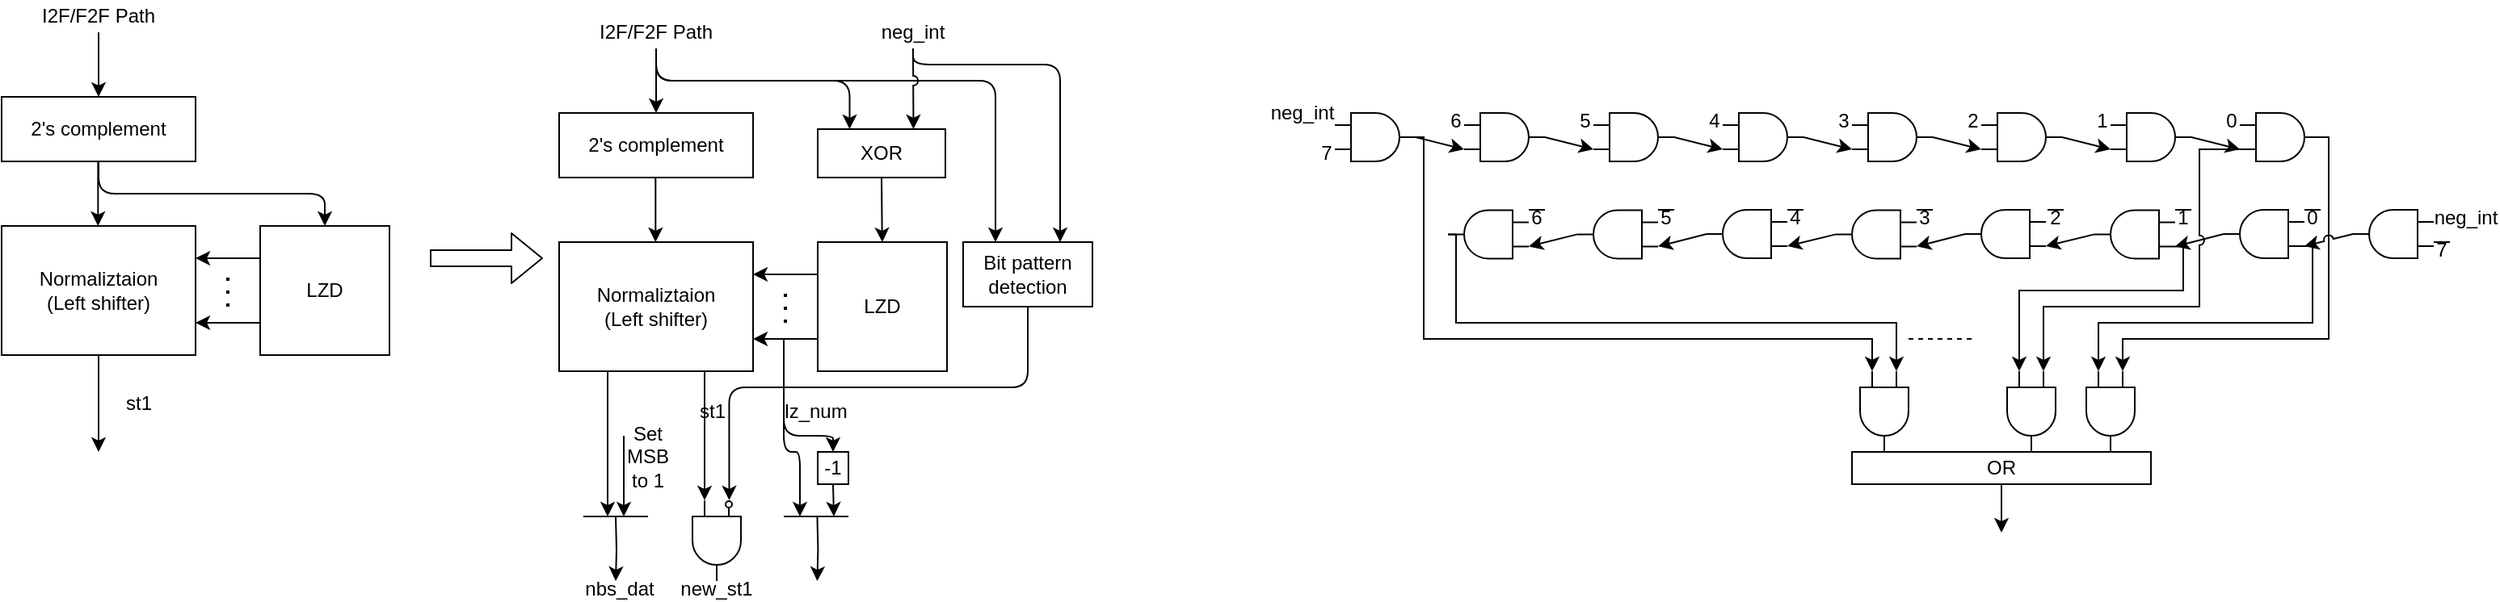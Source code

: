 <mxfile version="13.9.9" type="device"><diagram id="W9K3-x5D-nuAXvY7YuG-" name="第1頁"><mxGraphModel dx="1229" dy="994" grid="1" gridSize="10" guides="1" tooltips="1" connect="1" arrows="1" fold="1" page="1" pageScale="1" pageWidth="827" pageHeight="1169" background="#ffffff" math="0" shadow="0"><root><mxCell id="0"/><mxCell id="1" parent="0"/><mxCell id="EAJ5f5zKlabmhRz3J7jj-1" value="2's complement" style="rounded=0;whiteSpace=wrap;html=1;" parent="1" vertex="1"><mxGeometry x="76" y="100" width="120" height="40" as="geometry"/></mxCell><mxCell id="EAJ5f5zKlabmhRz3J7jj-2" value="Normaliztaion&lt;br&gt;(Left shifter)" style="rounded=0;whiteSpace=wrap;html=1;" parent="1" vertex="1"><mxGeometry x="76" y="180" width="120" height="80" as="geometry"/></mxCell><mxCell id="EAJ5f5zKlabmhRz3J7jj-3" value="" style="endArrow=classic;html=1;entryX=0.5;entryY=0;entryDx=0;entryDy=0;exitX=0.5;exitY=1;exitDx=0;exitDy=0;" parent="1" edge="1"><mxGeometry width="50" height="50" relative="1" as="geometry"><mxPoint x="135.66" y="140" as="sourcePoint"/><mxPoint x="135.66" y="180" as="targetPoint"/></mxGeometry></mxCell><mxCell id="EAJ5f5zKlabmhRz3J7jj-4" value="LZD" style="rounded=0;whiteSpace=wrap;html=1;" parent="1" vertex="1"><mxGeometry x="236" y="180" width="80" height="80" as="geometry"/></mxCell><mxCell id="EAJ5f5zKlabmhRz3J7jj-5" value="" style="edgeStyle=elbowEdgeStyle;elbow=vertical;endArrow=classic;html=1;entryX=0.5;entryY=0;entryDx=0;entryDy=0;exitX=0.5;exitY=1;exitDx=0;exitDy=0;jumpStyle=arc;rounded=1;" parent="1" source="EAJ5f5zKlabmhRz3J7jj-1" target="EAJ5f5zKlabmhRz3J7jj-4" edge="1"><mxGeometry width="50" height="50" relative="1" as="geometry"><mxPoint x="156" y="400" as="sourcePoint"/><mxPoint x="206" y="350" as="targetPoint"/></mxGeometry></mxCell><mxCell id="EAJ5f5zKlabmhRz3J7jj-6" value="" style="endArrow=classic;html=1;entryX=1;entryY=0.25;entryDx=0;entryDy=0;exitX=0;exitY=0.25;exitDx=0;exitDy=0;" parent="1" source="EAJ5f5zKlabmhRz3J7jj-4" target="EAJ5f5zKlabmhRz3J7jj-2" edge="1"><mxGeometry width="50" height="50" relative="1" as="geometry"><mxPoint x="156" y="400" as="sourcePoint"/><mxPoint x="206" y="350" as="targetPoint"/></mxGeometry></mxCell><mxCell id="EAJ5f5zKlabmhRz3J7jj-7" value="" style="endArrow=classic;html=1;entryX=1;entryY=0.75;entryDx=0;entryDy=0;exitX=0;exitY=0.75;exitDx=0;exitDy=0;" parent="1" source="EAJ5f5zKlabmhRz3J7jj-4" target="EAJ5f5zKlabmhRz3J7jj-2" edge="1"><mxGeometry width="50" height="50" relative="1" as="geometry"><mxPoint x="156" y="400" as="sourcePoint"/><mxPoint x="206" y="350" as="targetPoint"/></mxGeometry></mxCell><mxCell id="EAJ5f5zKlabmhRz3J7jj-8" value="" style="endArrow=none;dashed=1;html=1;dashPattern=1 3;strokeWidth=2;" parent="1" edge="1"><mxGeometry width="50" height="50" relative="1" as="geometry"><mxPoint x="216" y="230" as="sourcePoint"/><mxPoint x="216" y="210" as="targetPoint"/></mxGeometry></mxCell><mxCell id="EAJ5f5zKlabmhRz3J7jj-10" value="" style="edgeStyle=elbowEdgeStyle;elbow=vertical;endArrow=classic;html=1;exitX=0.5;exitY=1;exitDx=0;exitDy=0;jumpStyle=arc;rounded=1;" parent="1" source="EAJ5f5zKlabmhRz3J7jj-2" edge="1"><mxGeometry width="50" height="50" relative="1" as="geometry"><mxPoint x="16" y="270.0" as="sourcePoint"/><mxPoint x="136" y="320" as="targetPoint"/><Array as="points"><mxPoint x="136" y="310"/><mxPoint x="226" y="270"/></Array></mxGeometry></mxCell><mxCell id="EAJ5f5zKlabmhRz3J7jj-13" value="st1" style="text;html=1;strokeColor=none;fillColor=none;align=center;verticalAlign=middle;whiteSpace=wrap;rounded=0;" parent="1" vertex="1"><mxGeometry x="141" y="280" width="40" height="20" as="geometry"/></mxCell><mxCell id="EAJ5f5zKlabmhRz3J7jj-15" value="I2F/F2F Path" style="text;html=1;strokeColor=none;fillColor=none;align=center;verticalAlign=middle;whiteSpace=wrap;rounded=0;" parent="1" vertex="1"><mxGeometry x="91" y="40" width="90" height="20" as="geometry"/></mxCell><mxCell id="EAJ5f5zKlabmhRz3J7jj-19" value="" style="endArrow=classic;html=1;entryX=0.5;entryY=0;entryDx=0;entryDy=0;exitX=0.5;exitY=1;exitDx=0;exitDy=0;" parent="1" source="EAJ5f5zKlabmhRz3J7jj-15" target="EAJ5f5zKlabmhRz3J7jj-1" edge="1"><mxGeometry width="50" height="50" relative="1" as="geometry"><mxPoint x="145.66" y="150" as="sourcePoint"/><mxPoint x="145.66" y="190" as="targetPoint"/></mxGeometry></mxCell><mxCell id="EAJ5f5zKlabmhRz3J7jj-20" value="" style="shape=flexArrow;endArrow=classic;html=1;" parent="1" edge="1"><mxGeometry width="50" height="50" relative="1" as="geometry"><mxPoint x="341" y="200" as="sourcePoint"/><mxPoint x="411" y="200" as="targetPoint"/></mxGeometry></mxCell><mxCell id="EAJ5f5zKlabmhRz3J7jj-21" value="2's complement" style="rounded=0;whiteSpace=wrap;html=1;" parent="1" vertex="1"><mxGeometry x="421" y="110" width="120" height="40" as="geometry"/></mxCell><mxCell id="EAJ5f5zKlabmhRz3J7jj-48" style="edgeStyle=orthogonalEdgeStyle;rounded=1;orthogonalLoop=1;jettySize=auto;html=1;exitX=0.25;exitY=1;exitDx=0;exitDy=0;" parent="1" source="EAJ5f5zKlabmhRz3J7jj-22" edge="1"><mxGeometry relative="1" as="geometry"><mxPoint x="451" y="360" as="targetPoint"/></mxGeometry></mxCell><mxCell id="EAJ5f5zKlabmhRz3J7jj-22" value="Normaliztaion&lt;br&gt;(Left shifter)" style="rounded=0;whiteSpace=wrap;html=1;" parent="1" vertex="1"><mxGeometry x="421" y="190" width="120" height="80" as="geometry"/></mxCell><mxCell id="EAJ5f5zKlabmhRz3J7jj-23" value="" style="endArrow=classic;html=1;entryX=0.5;entryY=0;entryDx=0;entryDy=0;exitX=0.5;exitY=1;exitDx=0;exitDy=0;" parent="1" edge="1"><mxGeometry width="50" height="50" relative="1" as="geometry"><mxPoint x="480.66" y="150" as="sourcePoint"/><mxPoint x="480.66" y="190" as="targetPoint"/></mxGeometry></mxCell><mxCell id="EAJ5f5zKlabmhRz3J7jj-24" value="LZD" style="rounded=0;whiteSpace=wrap;html=1;" parent="1" vertex="1"><mxGeometry x="581" y="190" width="80" height="80" as="geometry"/></mxCell><mxCell id="EAJ5f5zKlabmhRz3J7jj-25" value="" style="edgeStyle=elbowEdgeStyle;elbow=vertical;endArrow=classic;html=1;exitX=0.5;exitY=1;exitDx=0;exitDy=0;jumpStyle=arc;rounded=1;entryX=0.25;entryY=0;entryDx=0;entryDy=0;" parent="1" source="EAJ5f5zKlabmhRz3J7jj-32" target="tJC0ifrQkDI194-BGQoB-41" edge="1"><mxGeometry width="50" height="50" relative="1" as="geometry"><mxPoint x="501" y="410" as="sourcePoint"/><mxPoint x="600" y="110" as="targetPoint"/><Array as="points"><mxPoint x="551" y="90"/><mxPoint x="551" y="100"/></Array></mxGeometry></mxCell><mxCell id="EAJ5f5zKlabmhRz3J7jj-26" value="" style="endArrow=classic;html=1;entryX=1;entryY=0.25;entryDx=0;entryDy=0;exitX=0;exitY=0.25;exitDx=0;exitDy=0;" parent="1" source="EAJ5f5zKlabmhRz3J7jj-24" target="EAJ5f5zKlabmhRz3J7jj-22" edge="1"><mxGeometry width="50" height="50" relative="1" as="geometry"><mxPoint x="501" y="410" as="sourcePoint"/><mxPoint x="551" y="360" as="targetPoint"/></mxGeometry></mxCell><mxCell id="EAJ5f5zKlabmhRz3J7jj-27" value="" style="endArrow=classic;html=1;entryX=1;entryY=0.75;entryDx=0;entryDy=0;exitX=0;exitY=0.75;exitDx=0;exitDy=0;" parent="1" source="EAJ5f5zKlabmhRz3J7jj-24" target="EAJ5f5zKlabmhRz3J7jj-22" edge="1"><mxGeometry width="50" height="50" relative="1" as="geometry"><mxPoint x="501" y="410" as="sourcePoint"/><mxPoint x="551" y="360" as="targetPoint"/></mxGeometry></mxCell><mxCell id="EAJ5f5zKlabmhRz3J7jj-28" value="" style="endArrow=none;dashed=1;html=1;dashPattern=1 3;strokeWidth=2;" parent="1" edge="1"><mxGeometry width="50" height="50" relative="1" as="geometry"><mxPoint x="561" y="240" as="sourcePoint"/><mxPoint x="561" y="220" as="targetPoint"/></mxGeometry></mxCell><mxCell id="EAJ5f5zKlabmhRz3J7jj-30" value="" style="edgeStyle=elbowEdgeStyle;elbow=vertical;endArrow=classic;html=1;exitX=0.75;exitY=1;exitDx=0;exitDy=0;jumpStyle=arc;rounded=1;entryX=0;entryY=0.75;entryDx=0;entryDy=0;entryPerimeter=0;" parent="1" source="EAJ5f5zKlabmhRz3J7jj-22" target="EAJ5f5zKlabmhRz3J7jj-42" edge="1"><mxGeometry width="50" height="50" relative="1" as="geometry"><mxPoint x="361" y="280.0" as="sourcePoint"/><mxPoint x="511" y="340" as="targetPoint"/><Array as="points"><mxPoint x="519" y="300"/></Array></mxGeometry></mxCell><mxCell id="EAJ5f5zKlabmhRz3J7jj-31" value="st1" style="text;html=1;strokeColor=none;fillColor=none;align=center;verticalAlign=middle;whiteSpace=wrap;rounded=0;" parent="1" vertex="1"><mxGeometry x="506" y="290" width="20" height="10" as="geometry"/></mxCell><mxCell id="EAJ5f5zKlabmhRz3J7jj-35" style="edgeStyle=orthogonalEdgeStyle;rounded=1;orthogonalLoop=1;jettySize=auto;html=1;entryX=0.25;entryY=0;entryDx=0;entryDy=0;" parent="1" source="EAJ5f5zKlabmhRz3J7jj-32" target="EAJ5f5zKlabmhRz3J7jj-34" edge="1"><mxGeometry relative="1" as="geometry"><Array as="points"><mxPoint x="481" y="90"/><mxPoint x="691" y="90"/></Array></mxGeometry></mxCell><mxCell id="EAJ5f5zKlabmhRz3J7jj-32" value="I2F/F2F Path" style="text;html=1;strokeColor=none;fillColor=none;align=center;verticalAlign=middle;whiteSpace=wrap;rounded=0;" parent="1" vertex="1"><mxGeometry x="436" y="50" width="90" height="20" as="geometry"/></mxCell><mxCell id="EAJ5f5zKlabmhRz3J7jj-33" value="" style="endArrow=classic;html=1;entryX=0.5;entryY=0;entryDx=0;entryDy=0;exitX=0.5;exitY=1;exitDx=0;exitDy=0;" parent="1" source="EAJ5f5zKlabmhRz3J7jj-32" target="EAJ5f5zKlabmhRz3J7jj-21" edge="1"><mxGeometry width="50" height="50" relative="1" as="geometry"><mxPoint x="490.66" y="160" as="sourcePoint"/><mxPoint x="490.66" y="200" as="targetPoint"/></mxGeometry></mxCell><mxCell id="EAJ5f5zKlabmhRz3J7jj-34" value="Bit pattern&lt;br&gt;detection" style="rounded=0;whiteSpace=wrap;html=1;" parent="1" vertex="1"><mxGeometry x="671" y="190" width="80" height="40" as="geometry"/></mxCell><mxCell id="EAJ5f5zKlabmhRz3J7jj-42" value="" style="verticalLabelPosition=bottom;shadow=0;dashed=0;align=center;html=1;verticalAlign=top;shape=mxgraph.electrical.logic_gates.logic_gate;operation=and;rotation=90;" parent="1" vertex="1"><mxGeometry x="493.5" y="360" width="50" height="30" as="geometry"/></mxCell><mxCell id="EAJ5f5zKlabmhRz3J7jj-44" style="edgeStyle=orthogonalEdgeStyle;rounded=1;orthogonalLoop=1;jettySize=auto;html=1;entryX=0.548;entryY=-0.016;entryDx=0;entryDy=0;entryPerimeter=0;jumpStyle=arc;" parent="1" source="EAJ5f5zKlabmhRz3J7jj-34" target="EAJ5f5zKlabmhRz3J7jj-46" edge="1"><mxGeometry relative="1" as="geometry"><mxPoint x="711" y="230" as="sourcePoint"/><mxPoint x="551" y="330" as="targetPoint"/><Array as="points"><mxPoint x="711" y="280"/><mxPoint x="526" y="280"/></Array></mxGeometry></mxCell><mxCell id="EAJ5f5zKlabmhRz3J7jj-46" value="" style="verticalLabelPosition=bottom;shadow=0;dashed=0;align=center;html=1;verticalAlign=top;shape=mxgraph.electrical.logic_gates.inverting_contact;" parent="1" vertex="1"><mxGeometry x="523.5" y="350" width="5" height="5" as="geometry"/></mxCell><mxCell id="EAJ5f5zKlabmhRz3J7jj-52" style="edgeStyle=orthogonalEdgeStyle;rounded=1;orthogonalLoop=1;jettySize=auto;html=1;" parent="1" edge="1"><mxGeometry relative="1" as="geometry"><mxPoint x="461" y="360" as="targetPoint"/><Array as="points"><mxPoint x="461" y="330"/><mxPoint x="461" y="330"/></Array><mxPoint x="461" y="310" as="sourcePoint"/></mxGeometry></mxCell><mxCell id="EAJ5f5zKlabmhRz3J7jj-49" value="" style="endArrow=none;html=1;" parent="1" edge="1"><mxGeometry width="50" height="50" relative="1" as="geometry"><mxPoint x="436" y="360" as="sourcePoint"/><mxPoint x="476" y="360" as="targetPoint"/></mxGeometry></mxCell><mxCell id="EAJ5f5zKlabmhRz3J7jj-53" style="edgeStyle=orthogonalEdgeStyle;rounded=1;orthogonalLoop=1;jettySize=auto;html=1;exitX=0.25;exitY=1;exitDx=0;exitDy=0;" parent="1" edge="1"><mxGeometry relative="1" as="geometry"><mxPoint x="456" y="400" as="targetPoint"/><mxPoint x="456" y="360" as="sourcePoint"/></mxGeometry></mxCell><mxCell id="EAJ5f5zKlabmhRz3J7jj-54" value="new_st1" style="text;html=1;strokeColor=none;fillColor=none;align=center;verticalAlign=middle;whiteSpace=wrap;rounded=0;" parent="1" vertex="1"><mxGeometry x="497.25" y="400" width="42.5" height="10" as="geometry"/></mxCell><mxCell id="EAJ5f5zKlabmhRz3J7jj-55" value="nbs_dat" style="text;html=1;strokeColor=none;fillColor=none;align=center;verticalAlign=middle;whiteSpace=wrap;rounded=0;" parent="1" vertex="1"><mxGeometry x="431" y="400" width="55" height="10" as="geometry"/></mxCell><mxCell id="tJC0ifrQkDI194-BGQoB-2" value="" style="endArrow=none;html=1;" parent="1" edge="1"><mxGeometry width="50" height="50" relative="1" as="geometry"><mxPoint x="560" y="360" as="sourcePoint"/><mxPoint x="600" y="360" as="targetPoint"/></mxGeometry></mxCell><mxCell id="tJC0ifrQkDI194-BGQoB-4" style="edgeStyle=orthogonalEdgeStyle;rounded=1;orthogonalLoop=1;jettySize=auto;html=1;" parent="1" edge="1"><mxGeometry relative="1" as="geometry"><mxPoint x="580.72" y="400.0" as="targetPoint"/><mxPoint x="580.72" y="360.0" as="sourcePoint"/></mxGeometry></mxCell><mxCell id="tJC0ifrQkDI194-BGQoB-5" style="edgeStyle=orthogonalEdgeStyle;rounded=1;orthogonalLoop=1;jettySize=auto;html=1;exitX=0.5;exitY=1;exitDx=0;exitDy=0;" parent="1" source="tJC0ifrQkDI194-BGQoB-37" edge="1"><mxGeometry relative="1" as="geometry"><mxPoint x="591" y="360.0" as="targetPoint"/><mxPoint x="623.25" y="340" as="sourcePoint"/></mxGeometry></mxCell><mxCell id="tJC0ifrQkDI194-BGQoB-6" value="lz_num" style="text;html=1;strokeColor=none;fillColor=none;align=center;verticalAlign=middle;whiteSpace=wrap;rounded=0;" parent="1" vertex="1"><mxGeometry x="560" y="290" width="40" height="10" as="geometry"/></mxCell><mxCell id="tJC0ifrQkDI194-BGQoB-37" value="-1" style="rounded=0;whiteSpace=wrap;html=1;" parent="1" vertex="1"><mxGeometry x="581" y="320" width="19" height="20" as="geometry"/></mxCell><mxCell id="tJC0ifrQkDI194-BGQoB-38" style="edgeStyle=orthogonalEdgeStyle;rounded=1;orthogonalLoop=1;jettySize=auto;html=1;entryX=0.5;entryY=0;entryDx=0;entryDy=0;" parent="1" target="tJC0ifrQkDI194-BGQoB-37" edge="1"><mxGeometry relative="1" as="geometry"><mxPoint x="581" y="370" as="targetPoint"/><mxPoint x="560" y="250" as="sourcePoint"/><Array as="points"><mxPoint x="560" y="310"/><mxPoint x="591" y="310"/></Array></mxGeometry></mxCell><mxCell id="tJC0ifrQkDI194-BGQoB-39" style="edgeStyle=orthogonalEdgeStyle;rounded=1;orthogonalLoop=1;jettySize=auto;html=1;" parent="1" edge="1"><mxGeometry relative="1" as="geometry"><mxPoint x="570" y="360" as="targetPoint"/><mxPoint x="560" y="250" as="sourcePoint"/><Array as="points"><mxPoint x="560" y="320"/><mxPoint x="570" y="320"/></Array></mxGeometry></mxCell><mxCell id="tJC0ifrQkDI194-BGQoB-40" value="&lt;font style=&quot;font-size: 12px&quot;&gt;Set MSB to 1&lt;/font&gt;" style="text;html=1;strokeColor=none;fillColor=none;align=center;verticalAlign=middle;whiteSpace=wrap;rounded=0;" parent="1" vertex="1"><mxGeometry x="458" y="300" width="35.5" height="45" as="geometry"/></mxCell><mxCell id="tJC0ifrQkDI194-BGQoB-42" style="edgeStyle=orthogonalEdgeStyle;rounded=1;jumpStyle=arc;orthogonalLoop=1;jettySize=auto;html=1;entryX=0.5;entryY=0;entryDx=0;entryDy=0;" parent="1" source="tJC0ifrQkDI194-BGQoB-41" target="EAJ5f5zKlabmhRz3J7jj-24" edge="1"><mxGeometry relative="1" as="geometry"/></mxCell><mxCell id="tJC0ifrQkDI194-BGQoB-41" value="XOR" style="rounded=0;whiteSpace=wrap;html=1;" parent="1" vertex="1"><mxGeometry x="581" y="120" width="79" height="30" as="geometry"/></mxCell><mxCell id="tJC0ifrQkDI194-BGQoB-44" style="edgeStyle=orthogonalEdgeStyle;rounded=1;jumpStyle=arc;orthogonalLoop=1;jettySize=auto;html=1;entryX=0.75;entryY=0;entryDx=0;entryDy=0;exitX=0.5;exitY=1;exitDx=0;exitDy=0;" parent="1" source="tJC0ifrQkDI194-BGQoB-43" target="tJC0ifrQkDI194-BGQoB-41" edge="1"><mxGeometry relative="1" as="geometry"><Array as="points"><mxPoint x="640" y="70"/><mxPoint x="640" y="70"/></Array></mxGeometry></mxCell><mxCell id="tJC0ifrQkDI194-BGQoB-46" style="edgeStyle=orthogonalEdgeStyle;rounded=1;jumpStyle=arc;orthogonalLoop=1;jettySize=auto;html=1;entryX=0.75;entryY=0;entryDx=0;entryDy=0;" parent="1" target="EAJ5f5zKlabmhRz3J7jj-34" edge="1"><mxGeometry relative="1" as="geometry"><mxPoint x="640" y="70" as="sourcePoint"/><Array as="points"><mxPoint x="640" y="80"/><mxPoint x="731" y="80"/></Array></mxGeometry></mxCell><mxCell id="tJC0ifrQkDI194-BGQoB-43" value="neg_int" style="text;html=1;strokeColor=none;fillColor=none;align=center;verticalAlign=middle;whiteSpace=wrap;rounded=0;" parent="1" vertex="1"><mxGeometry x="600" y="50" width="80" height="20" as="geometry"/></mxCell><mxCell id="T2iwonwlyVOR0rpcg92d-3" style="rounded=0;orthogonalLoop=1;jettySize=auto;html=1;entryX=0;entryY=0.75;entryDx=0;entryDy=0;entryPerimeter=0;exitX=1;exitY=0.5;exitDx=0;exitDy=0;exitPerimeter=0;" parent="1" source="T2iwonwlyVOR0rpcg92d-1" target="T2iwonwlyVOR0rpcg92d-2" edge="1"><mxGeometry relative="1" as="geometry"/></mxCell><mxCell id="T2iwonwlyVOR0rpcg92d-130" style="edgeStyle=orthogonalEdgeStyle;rounded=0;jumpStyle=arc;orthogonalLoop=1;jettySize=auto;html=1;exitX=1;exitY=0.5;exitDx=0;exitDy=0;exitPerimeter=0;entryX=0;entryY=0.75;entryDx=0;entryDy=0;entryPerimeter=0;" parent="1" source="T2iwonwlyVOR0rpcg92d-1" target="T2iwonwlyVOR0rpcg92d-129" edge="1"><mxGeometry relative="1" as="geometry"><Array as="points"><mxPoint x="956" y="250"/><mxPoint x="1234" y="250"/></Array></mxGeometry></mxCell><mxCell id="T2iwonwlyVOR0rpcg92d-1" value="" style="verticalLabelPosition=bottom;shadow=0;dashed=0;align=center;html=1;verticalAlign=top;shape=mxgraph.electrical.logic_gates.logic_gate;operation=and;" parent="1" vertex="1"><mxGeometry x="901" y="110" width="50" height="30" as="geometry"/></mxCell><mxCell id="T2iwonwlyVOR0rpcg92d-6" style="edgeStyle=none;rounded=0;orthogonalLoop=1;jettySize=auto;html=1;exitX=1;exitY=0.5;exitDx=0;exitDy=0;exitPerimeter=0;entryX=0;entryY=0.75;entryDx=0;entryDy=0;entryPerimeter=0;" parent="1" source="T2iwonwlyVOR0rpcg92d-2" target="T2iwonwlyVOR0rpcg92d-4" edge="1"><mxGeometry relative="1" as="geometry"/></mxCell><mxCell id="T2iwonwlyVOR0rpcg92d-2" value="" style="verticalLabelPosition=bottom;shadow=0;dashed=0;align=center;html=1;verticalAlign=top;shape=mxgraph.electrical.logic_gates.logic_gate;operation=and;" parent="1" vertex="1"><mxGeometry x="981" y="110" width="50" height="30" as="geometry"/></mxCell><mxCell id="T2iwonwlyVOR0rpcg92d-8" style="edgeStyle=none;rounded=0;orthogonalLoop=1;jettySize=auto;html=1;entryX=0;entryY=0.75;entryDx=0;entryDy=0;entryPerimeter=0;exitX=1;exitY=0.5;exitDx=0;exitDy=0;exitPerimeter=0;" parent="1" source="T2iwonwlyVOR0rpcg92d-4" target="T2iwonwlyVOR0rpcg92d-7" edge="1"><mxGeometry relative="1" as="geometry"/></mxCell><mxCell id="T2iwonwlyVOR0rpcg92d-4" value="" style="verticalLabelPosition=bottom;shadow=0;dashed=0;align=center;html=1;verticalAlign=top;shape=mxgraph.electrical.logic_gates.logic_gate;operation=and;" parent="1" vertex="1"><mxGeometry x="1061" y="110" width="50" height="30" as="geometry"/></mxCell><mxCell id="T2iwonwlyVOR0rpcg92d-11" style="edgeStyle=none;rounded=0;orthogonalLoop=1;jettySize=auto;html=1;exitX=1;exitY=0.5;exitDx=0;exitDy=0;exitPerimeter=0;entryX=0;entryY=0.75;entryDx=0;entryDy=0;entryPerimeter=0;" parent="1" source="T2iwonwlyVOR0rpcg92d-7" target="T2iwonwlyVOR0rpcg92d-9" edge="1"><mxGeometry relative="1" as="geometry"/></mxCell><mxCell id="T2iwonwlyVOR0rpcg92d-7" value="" style="verticalLabelPosition=bottom;shadow=0;dashed=0;align=center;html=1;verticalAlign=top;shape=mxgraph.electrical.logic_gates.logic_gate;operation=and;" parent="1" vertex="1"><mxGeometry x="1141" y="110" width="50" height="30" as="geometry"/></mxCell><mxCell id="T2iwonwlyVOR0rpcg92d-13" style="edgeStyle=none;rounded=0;orthogonalLoop=1;jettySize=auto;html=1;exitX=1;exitY=0.5;exitDx=0;exitDy=0;exitPerimeter=0;entryX=0;entryY=0.75;entryDx=0;entryDy=0;entryPerimeter=0;" parent="1" source="T2iwonwlyVOR0rpcg92d-9" target="T2iwonwlyVOR0rpcg92d-12" edge="1"><mxGeometry relative="1" as="geometry"/></mxCell><mxCell id="T2iwonwlyVOR0rpcg92d-9" value="" style="verticalLabelPosition=bottom;shadow=0;dashed=0;align=center;html=1;verticalAlign=top;shape=mxgraph.electrical.logic_gates.logic_gate;operation=and;" parent="1" vertex="1"><mxGeometry x="1221" y="110" width="50" height="30" as="geometry"/></mxCell><mxCell id="T2iwonwlyVOR0rpcg92d-15" style="edgeStyle=none;rounded=0;orthogonalLoop=1;jettySize=auto;html=1;exitX=1;exitY=0.5;exitDx=0;exitDy=0;exitPerimeter=0;entryX=0;entryY=0.75;entryDx=0;entryDy=0;entryPerimeter=0;" parent="1" source="T2iwonwlyVOR0rpcg92d-12" target="T2iwonwlyVOR0rpcg92d-14" edge="1"><mxGeometry relative="1" as="geometry"/></mxCell><mxCell id="T2iwonwlyVOR0rpcg92d-12" value="" style="verticalLabelPosition=bottom;shadow=0;dashed=0;align=center;html=1;verticalAlign=top;shape=mxgraph.electrical.logic_gates.logic_gate;operation=and;" parent="1" vertex="1"><mxGeometry x="1301" y="110" width="50" height="30" as="geometry"/></mxCell><mxCell id="T2iwonwlyVOR0rpcg92d-18" style="edgeStyle=none;rounded=0;orthogonalLoop=1;jettySize=auto;html=1;exitX=1;exitY=0.5;exitDx=0;exitDy=0;exitPerimeter=0;entryX=0;entryY=0.75;entryDx=0;entryDy=0;entryPerimeter=0;" parent="1" source="T2iwonwlyVOR0rpcg92d-14" target="T2iwonwlyVOR0rpcg92d-17" edge="1"><mxGeometry relative="1" as="geometry"/></mxCell><mxCell id="T2iwonwlyVOR0rpcg92d-14" value="" style="verticalLabelPosition=bottom;shadow=0;dashed=0;align=center;html=1;verticalAlign=top;shape=mxgraph.electrical.logic_gates.logic_gate;operation=and;" parent="1" vertex="1"><mxGeometry x="1381" y="110" width="50" height="30" as="geometry"/></mxCell><mxCell id="T2iwonwlyVOR0rpcg92d-114" style="edgeStyle=orthogonalEdgeStyle;rounded=0;orthogonalLoop=1;jettySize=auto;html=1;exitX=1;exitY=0.5;exitDx=0;exitDy=0;exitPerimeter=0;entryX=0;entryY=0.25;entryDx=0;entryDy=0;entryPerimeter=0;jumpStyle=arc;" parent="1" source="T2iwonwlyVOR0rpcg92d-17" target="T2iwonwlyVOR0rpcg92d-113" edge="1"><mxGeometry relative="1" as="geometry"><Array as="points"><mxPoint x="1516" y="125"/><mxPoint x="1516" y="250"/><mxPoint x="1389" y="250"/></Array></mxGeometry></mxCell><mxCell id="T2iwonwlyVOR0rpcg92d-17" value="" style="verticalLabelPosition=bottom;shadow=0;dashed=0;align=center;html=1;verticalAlign=top;shape=mxgraph.electrical.logic_gates.logic_gate;operation=and;" parent="1" vertex="1"><mxGeometry x="1461" y="110" width="50" height="30" as="geometry"/></mxCell><mxCell id="T2iwonwlyVOR0rpcg92d-19" value="neg_int" style="text;html=1;strokeColor=none;fillColor=none;align=center;verticalAlign=middle;whiteSpace=wrap;rounded=0;" parent="1" vertex="1"><mxGeometry x="861" y="100" width="40" height="20" as="geometry"/></mxCell><mxCell id="T2iwonwlyVOR0rpcg92d-21" value="7" style="text;html=1;strokeColor=none;fillColor=none;align=center;verticalAlign=middle;whiteSpace=wrap;rounded=0;" parent="1" vertex="1"><mxGeometry x="891" y="130" width="10" height="10" as="geometry"/></mxCell><mxCell id="T2iwonwlyVOR0rpcg92d-23" value="6" style="text;html=1;strokeColor=none;fillColor=none;align=center;verticalAlign=middle;whiteSpace=wrap;rounded=0;" parent="1" vertex="1"><mxGeometry x="971" y="110" width="10" height="10" as="geometry"/></mxCell><mxCell id="T2iwonwlyVOR0rpcg92d-24" value="5" style="text;html=1;strokeColor=none;fillColor=none;align=center;verticalAlign=middle;whiteSpace=wrap;rounded=0;" parent="1" vertex="1"><mxGeometry x="1051" y="110" width="10" height="10" as="geometry"/></mxCell><mxCell id="T2iwonwlyVOR0rpcg92d-25" value="4" style="text;html=1;strokeColor=none;fillColor=none;align=center;verticalAlign=middle;whiteSpace=wrap;rounded=0;" parent="1" vertex="1"><mxGeometry x="1131" y="110" width="10" height="10" as="geometry"/></mxCell><mxCell id="T2iwonwlyVOR0rpcg92d-26" value="3" style="text;html=1;strokeColor=none;fillColor=none;align=center;verticalAlign=middle;whiteSpace=wrap;rounded=0;" parent="1" vertex="1"><mxGeometry x="1211" y="110" width="10" height="10" as="geometry"/></mxCell><mxCell id="T2iwonwlyVOR0rpcg92d-27" value="2" style="text;html=1;strokeColor=none;fillColor=none;align=center;verticalAlign=middle;whiteSpace=wrap;rounded=0;" parent="1" vertex="1"><mxGeometry x="1291" y="110" width="10" height="10" as="geometry"/></mxCell><mxCell id="T2iwonwlyVOR0rpcg92d-28" value="1" style="text;html=1;strokeColor=none;fillColor=none;align=center;verticalAlign=middle;whiteSpace=wrap;rounded=0;" parent="1" vertex="1"><mxGeometry x="1371" y="110" width="10" height="10" as="geometry"/></mxCell><mxCell id="T2iwonwlyVOR0rpcg92d-29" value="0" style="text;html=1;strokeColor=none;fillColor=none;align=center;verticalAlign=middle;whiteSpace=wrap;rounded=0;" parent="1" vertex="1"><mxGeometry x="1451" y="110" width="10" height="10" as="geometry"/></mxCell><mxCell id="T2iwonwlyVOR0rpcg92d-32" value="neg_int" style="text;html=1;fillColor=none;align=center;verticalAlign=middle;whiteSpace=wrap;rounded=0;" parent="1" vertex="1"><mxGeometry x="1581" y="170.19" width="40" height="10" as="geometry"/></mxCell><mxCell id="T2iwonwlyVOR0rpcg92d-37" value="" style="group" parent="1" vertex="1" connectable="0"><mxGeometry x="1021" y="170" width="10" height="10" as="geometry"/></mxCell><mxCell id="T2iwonwlyVOR0rpcg92d-36" value="" style="endArrow=none;html=1;" parent="T2iwonwlyVOR0rpcg92d-37" edge="1"><mxGeometry width="50" height="50" relative="1" as="geometry"><mxPoint as="sourcePoint"/><mxPoint x="10" as="targetPoint"/></mxGeometry></mxCell><mxCell id="T2iwonwlyVOR0rpcg92d-87" style="edgeStyle=none;rounded=0;orthogonalLoop=1;jettySize=auto;html=1;exitX=1;exitY=0.5;exitDx=0;exitDy=0;exitPerimeter=0;entryX=0;entryY=0.25;entryDx=0;entryDy=0;entryPerimeter=0;jumpStyle=arc;" parent="1" source="T2iwonwlyVOR0rpcg92d-50" target="T2iwonwlyVOR0rpcg92d-86" edge="1"><mxGeometry relative="1" as="geometry"/></mxCell><mxCell id="T2iwonwlyVOR0rpcg92d-50" value="" style="verticalLabelPosition=bottom;shadow=0;dashed=0;align=center;html=1;verticalAlign=top;shape=mxgraph.electrical.logic_gates.logic_gate;operation=and;rotation=-180;" parent="1" vertex="1"><mxGeometry x="1531" y="170" width="50" height="30" as="geometry"/></mxCell><mxCell id="T2iwonwlyVOR0rpcg92d-59" value="" style="group" parent="1" vertex="1" connectable="0"><mxGeometry x="1101" y="170" width="10" height="10" as="geometry"/></mxCell><mxCell id="T2iwonwlyVOR0rpcg92d-60" value="5" style="text;html=1;strokeColor=none;fillColor=none;align=center;verticalAlign=middle;whiteSpace=wrap;rounded=0;" parent="T2iwonwlyVOR0rpcg92d-59" vertex="1"><mxGeometry width="10" height="10" as="geometry"/></mxCell><mxCell id="T2iwonwlyVOR0rpcg92d-61" value="" style="endArrow=none;html=1;" parent="T2iwonwlyVOR0rpcg92d-59" edge="1"><mxGeometry width="50" height="50" relative="1" as="geometry"><mxPoint as="sourcePoint"/><mxPoint x="10" as="targetPoint"/></mxGeometry></mxCell><mxCell id="T2iwonwlyVOR0rpcg92d-66" value="" style="group" parent="1" vertex="1" connectable="0"><mxGeometry x="1261" y="170" width="10" height="10" as="geometry"/></mxCell><mxCell id="T2iwonwlyVOR0rpcg92d-67" value="3" style="text;html=1;strokeColor=none;fillColor=none;align=center;verticalAlign=middle;whiteSpace=wrap;rounded=0;" parent="T2iwonwlyVOR0rpcg92d-66" vertex="1"><mxGeometry width="10" height="10" as="geometry"/></mxCell><mxCell id="T2iwonwlyVOR0rpcg92d-68" value="" style="endArrow=none;html=1;" parent="T2iwonwlyVOR0rpcg92d-66" edge="1"><mxGeometry width="50" height="50" relative="1" as="geometry"><mxPoint as="sourcePoint"/><mxPoint x="10" as="targetPoint"/></mxGeometry></mxCell><mxCell id="T2iwonwlyVOR0rpcg92d-69" value="" style="group" parent="1" vertex="1" connectable="0"><mxGeometry x="1342" y="170" width="10" height="10" as="geometry"/></mxCell><mxCell id="T2iwonwlyVOR0rpcg92d-70" value="2" style="text;html=1;strokeColor=none;fillColor=none;align=center;verticalAlign=middle;whiteSpace=wrap;rounded=0;" parent="T2iwonwlyVOR0rpcg92d-69" vertex="1"><mxGeometry width="10" height="10" as="geometry"/></mxCell><mxCell id="T2iwonwlyVOR0rpcg92d-71" value="" style="endArrow=none;html=1;" parent="T2iwonwlyVOR0rpcg92d-69" edge="1"><mxGeometry width="50" height="50" relative="1" as="geometry"><mxPoint as="sourcePoint"/><mxPoint x="10" as="targetPoint"/></mxGeometry></mxCell><mxCell id="T2iwonwlyVOR0rpcg92d-73" value="" style="group" parent="1" vertex="1" connectable="0"><mxGeometry x="1421" y="170" width="10" height="10" as="geometry"/></mxCell><mxCell id="T2iwonwlyVOR0rpcg92d-74" value="1" style="text;html=1;strokeColor=none;fillColor=none;align=center;verticalAlign=middle;whiteSpace=wrap;rounded=0;" parent="T2iwonwlyVOR0rpcg92d-73" vertex="1"><mxGeometry width="10" height="10" as="geometry"/></mxCell><mxCell id="T2iwonwlyVOR0rpcg92d-75" value="" style="endArrow=none;html=1;" parent="T2iwonwlyVOR0rpcg92d-73" edge="1"><mxGeometry width="50" height="50" relative="1" as="geometry"><mxPoint as="sourcePoint"/><mxPoint x="10" as="targetPoint"/></mxGeometry></mxCell><mxCell id="T2iwonwlyVOR0rpcg92d-80" value="" style="group" parent="1" vertex="1" connectable="0"><mxGeometry x="1581" y="190" width="10" height="10" as="geometry"/></mxCell><mxCell id="T2iwonwlyVOR0rpcg92d-81" value="7" style="text;html=1;strokeColor=none;fillColor=none;align=center;verticalAlign=middle;whiteSpace=wrap;rounded=0;" parent="T2iwonwlyVOR0rpcg92d-80" vertex="1"><mxGeometry width="10" height="10" as="geometry"/></mxCell><mxCell id="T2iwonwlyVOR0rpcg92d-82" value="" style="endArrow=none;html=1;" parent="T2iwonwlyVOR0rpcg92d-80" edge="1"><mxGeometry width="50" height="50" relative="1" as="geometry"><mxPoint as="sourcePoint"/><mxPoint x="10" as="targetPoint"/></mxGeometry></mxCell><mxCell id="T2iwonwlyVOR0rpcg92d-97" style="edgeStyle=none;rounded=0;orthogonalLoop=1;jettySize=auto;html=1;exitX=1;exitY=0.5;exitDx=0;exitDy=0;exitPerimeter=0;entryX=0;entryY=0.25;entryDx=0;entryDy=0;entryPerimeter=0;jumpStyle=arc;" parent="1" source="T2iwonwlyVOR0rpcg92d-86" target="T2iwonwlyVOR0rpcg92d-91" edge="1"><mxGeometry relative="1" as="geometry"/></mxCell><mxCell id="T2iwonwlyVOR0rpcg92d-115" style="edgeStyle=orthogonalEdgeStyle;rounded=0;jumpStyle=arc;orthogonalLoop=1;jettySize=auto;html=1;exitX=0;exitY=0.25;exitDx=0;exitDy=0;exitPerimeter=0;entryX=0;entryY=0.75;entryDx=0;entryDy=0;entryPerimeter=0;" parent="1" source="T2iwonwlyVOR0rpcg92d-86" target="T2iwonwlyVOR0rpcg92d-113" edge="1"><mxGeometry relative="1" as="geometry"><Array as="points"><mxPoint x="1506" y="240"/><mxPoint x="1373" y="240"/></Array></mxGeometry></mxCell><mxCell id="T2iwonwlyVOR0rpcg92d-86" value="" style="verticalLabelPosition=bottom;shadow=0;dashed=0;align=center;html=1;verticalAlign=top;shape=mxgraph.electrical.logic_gates.logic_gate;operation=and;rotation=-180;" parent="1" vertex="1"><mxGeometry x="1451" y="170" width="50" height="30" as="geometry"/></mxCell><mxCell id="T2iwonwlyVOR0rpcg92d-88" value="" style="group" parent="1" vertex="1" connectable="0"><mxGeometry x="1501" y="170" width="10" height="10" as="geometry"/></mxCell><mxCell id="T2iwonwlyVOR0rpcg92d-89" value="0" style="text;html=1;strokeColor=none;fillColor=none;align=center;verticalAlign=middle;whiteSpace=wrap;rounded=0;" parent="T2iwonwlyVOR0rpcg92d-88" vertex="1"><mxGeometry width="10" height="10" as="geometry"/></mxCell><mxCell id="T2iwonwlyVOR0rpcg92d-90" value="" style="endArrow=none;html=1;" parent="T2iwonwlyVOR0rpcg92d-88" edge="1"><mxGeometry width="50" height="50" relative="1" as="geometry"><mxPoint as="sourcePoint"/><mxPoint x="10" as="targetPoint"/></mxGeometry></mxCell><mxCell id="T2iwonwlyVOR0rpcg92d-98" style="edgeStyle=none;rounded=0;orthogonalLoop=1;jettySize=auto;html=1;exitX=1;exitY=0.5;exitDx=0;exitDy=0;exitPerimeter=0;entryX=0;entryY=0.25;entryDx=0;entryDy=0;entryPerimeter=0;jumpStyle=arc;" parent="1" source="T2iwonwlyVOR0rpcg92d-91" target="T2iwonwlyVOR0rpcg92d-92" edge="1"><mxGeometry relative="1" as="geometry"/></mxCell><mxCell id="T2iwonwlyVOR0rpcg92d-91" value="" style="verticalLabelPosition=bottom;shadow=0;dashed=0;align=center;html=1;verticalAlign=top;shape=mxgraph.electrical.logic_gates.logic_gate;operation=and;rotation=-180;" parent="1" vertex="1"><mxGeometry x="1371" y="170.19" width="50" height="30" as="geometry"/></mxCell><mxCell id="T2iwonwlyVOR0rpcg92d-99" style="edgeStyle=none;rounded=0;orthogonalLoop=1;jettySize=auto;html=1;exitX=1;exitY=0.5;exitDx=0;exitDy=0;exitPerimeter=0;entryX=0;entryY=0.25;entryDx=0;entryDy=0;entryPerimeter=0;jumpStyle=arc;" parent="1" source="T2iwonwlyVOR0rpcg92d-92" target="T2iwonwlyVOR0rpcg92d-93" edge="1"><mxGeometry relative="1" as="geometry"/></mxCell><mxCell id="T2iwonwlyVOR0rpcg92d-92" value="" style="verticalLabelPosition=bottom;shadow=0;dashed=0;align=center;html=1;verticalAlign=top;shape=mxgraph.electrical.logic_gates.logic_gate;operation=and;rotation=-180;" parent="1" vertex="1"><mxGeometry x="1291" y="170" width="50" height="30" as="geometry"/></mxCell><mxCell id="T2iwonwlyVOR0rpcg92d-100" style="edgeStyle=none;rounded=0;orthogonalLoop=1;jettySize=auto;html=1;exitX=1;exitY=0.5;exitDx=0;exitDy=0;exitPerimeter=0;entryX=0;entryY=0.25;entryDx=0;entryDy=0;entryPerimeter=0;jumpStyle=arc;" parent="1" source="T2iwonwlyVOR0rpcg92d-93" target="T2iwonwlyVOR0rpcg92d-94" edge="1"><mxGeometry relative="1" as="geometry"/></mxCell><mxCell id="T2iwonwlyVOR0rpcg92d-93" value="" style="verticalLabelPosition=bottom;shadow=0;dashed=0;align=center;html=1;verticalAlign=top;shape=mxgraph.electrical.logic_gates.logic_gate;operation=and;rotation=-180;" parent="1" vertex="1"><mxGeometry x="1211" y="170.19" width="50" height="30" as="geometry"/></mxCell><mxCell id="T2iwonwlyVOR0rpcg92d-101" style="edgeStyle=none;rounded=0;orthogonalLoop=1;jettySize=auto;html=1;exitX=1;exitY=0.5;exitDx=0;exitDy=0;exitPerimeter=0;entryX=0;entryY=0.25;entryDx=0;entryDy=0;entryPerimeter=0;jumpStyle=arc;" parent="1" source="T2iwonwlyVOR0rpcg92d-94" target="T2iwonwlyVOR0rpcg92d-95" edge="1"><mxGeometry relative="1" as="geometry"/></mxCell><mxCell id="T2iwonwlyVOR0rpcg92d-94" value="" style="verticalLabelPosition=bottom;shadow=0;dashed=0;align=center;html=1;verticalAlign=top;shape=mxgraph.electrical.logic_gates.logic_gate;operation=and;rotation=-180;" parent="1" vertex="1"><mxGeometry x="1131" y="170" width="50" height="30" as="geometry"/></mxCell><mxCell id="T2iwonwlyVOR0rpcg92d-102" style="edgeStyle=none;rounded=0;orthogonalLoop=1;jettySize=auto;html=1;exitX=1;exitY=0.5;exitDx=0;exitDy=0;exitPerimeter=0;entryX=0;entryY=0.25;entryDx=0;entryDy=0;entryPerimeter=0;jumpStyle=arc;" parent="1" source="T2iwonwlyVOR0rpcg92d-95" target="T2iwonwlyVOR0rpcg92d-96" edge="1"><mxGeometry relative="1" as="geometry"/></mxCell><mxCell id="T2iwonwlyVOR0rpcg92d-95" value="" style="verticalLabelPosition=bottom;shadow=0;dashed=0;align=center;html=1;verticalAlign=top;shape=mxgraph.electrical.logic_gates.logic_gate;operation=and;rotation=-180;" parent="1" vertex="1"><mxGeometry x="1051" y="170.19" width="50" height="30" as="geometry"/></mxCell><mxCell id="T2iwonwlyVOR0rpcg92d-131" style="edgeStyle=orthogonalEdgeStyle;rounded=0;jumpStyle=arc;orthogonalLoop=1;jettySize=auto;html=1;entryX=0;entryY=0.25;entryDx=0;entryDy=0;entryPerimeter=0;exitX=1;exitY=0.5;exitDx=0;exitDy=0;exitPerimeter=0;" parent="1" source="T2iwonwlyVOR0rpcg92d-96" target="T2iwonwlyVOR0rpcg92d-129" edge="1"><mxGeometry relative="1" as="geometry"><Array as="points"><mxPoint x="976" y="240"/><mxPoint x="1249" y="240"/></Array></mxGeometry></mxCell><mxCell id="T2iwonwlyVOR0rpcg92d-96" value="" style="verticalLabelPosition=bottom;shadow=0;dashed=0;align=center;html=1;verticalAlign=top;shape=mxgraph.electrical.logic_gates.logic_gate;operation=and;rotation=-180;" parent="1" vertex="1"><mxGeometry x="971" y="170.19" width="50" height="30" as="geometry"/></mxCell><mxCell id="T2iwonwlyVOR0rpcg92d-104" value="" style="group" parent="1" vertex="1" connectable="0"><mxGeometry x="1181" y="170" width="10" height="10" as="geometry"/></mxCell><mxCell id="T2iwonwlyVOR0rpcg92d-105" value="4" style="text;html=1;strokeColor=none;fillColor=none;align=center;verticalAlign=middle;whiteSpace=wrap;rounded=0;" parent="T2iwonwlyVOR0rpcg92d-104" vertex="1"><mxGeometry width="10" height="10" as="geometry"/></mxCell><mxCell id="T2iwonwlyVOR0rpcg92d-106" value="" style="endArrow=none;html=1;" parent="T2iwonwlyVOR0rpcg92d-104" edge="1"><mxGeometry width="50" height="50" relative="1" as="geometry"><mxPoint as="sourcePoint"/><mxPoint x="10" as="targetPoint"/></mxGeometry></mxCell><mxCell id="T2iwonwlyVOR0rpcg92d-35" value="6" style="text;html=1;strokeColor=none;fillColor=none;align=center;verticalAlign=middle;whiteSpace=wrap;rounded=0;" parent="1" vertex="1"><mxGeometry x="1021" y="170" width="10" height="10" as="geometry"/></mxCell><mxCell id="T2iwonwlyVOR0rpcg92d-113" value="" style="verticalLabelPosition=bottom;shadow=0;dashed=0;align=center;html=1;verticalAlign=top;shape=mxgraph.electrical.logic_gates.logic_gate;operation=and;rotation=90;" parent="1" vertex="1"><mxGeometry x="1356" y="280" width="50" height="30" as="geometry"/></mxCell><mxCell id="T2iwonwlyVOR0rpcg92d-124" value="" style="verticalLabelPosition=bottom;shadow=0;dashed=0;align=center;html=1;verticalAlign=top;shape=mxgraph.electrical.logic_gates.logic_gate;operation=and;rotation=90;" parent="1" vertex="1"><mxGeometry x="1307" y="280" width="50" height="30" as="geometry"/></mxCell><mxCell id="T2iwonwlyVOR0rpcg92d-125" style="edgeStyle=orthogonalEdgeStyle;rounded=0;jumpStyle=arc;orthogonalLoop=1;jettySize=auto;html=1;exitX=0;exitY=0.25;exitDx=0;exitDy=0;exitPerimeter=0;entryX=0;entryY=0.75;entryDx=0;entryDy=0;entryPerimeter=0;" parent="1" source="T2iwonwlyVOR0rpcg92d-91" target="T2iwonwlyVOR0rpcg92d-124" edge="1"><mxGeometry relative="1" as="geometry"><mxPoint x="1516" y="122.5" as="sourcePoint"/><mxPoint x="1325" y="270" as="targetPoint"/><Array as="points"><mxPoint x="1426" y="220"/><mxPoint x="1325" y="220"/></Array></mxGeometry></mxCell><mxCell id="T2iwonwlyVOR0rpcg92d-126" style="edgeStyle=orthogonalEdgeStyle;rounded=0;orthogonalLoop=1;jettySize=auto;html=1;exitX=0;exitY=0.75;exitDx=0;exitDy=0;exitPerimeter=0;entryX=0;entryY=0.25;entryDx=0;entryDy=0;entryPerimeter=0;jumpStyle=arc;" parent="1" source="T2iwonwlyVOR0rpcg92d-17" target="T2iwonwlyVOR0rpcg92d-124" edge="1"><mxGeometry relative="1" as="geometry"><mxPoint x="1526" y="55" as="sourcePoint"/><mxPoint x="1398.5" y="280.0" as="targetPoint"/><Array as="points"><mxPoint x="1436" y="132"/><mxPoint x="1436" y="230"/><mxPoint x="1340" y="230"/></Array></mxGeometry></mxCell><mxCell id="T2iwonwlyVOR0rpcg92d-128" value="" style="endArrow=none;dashed=1;html=1;" parent="1" edge="1"><mxGeometry width="50" height="50" relative="1" as="geometry"><mxPoint x="1256" y="250" as="sourcePoint"/><mxPoint x="1296" y="250" as="targetPoint"/></mxGeometry></mxCell><mxCell id="T2iwonwlyVOR0rpcg92d-129" value="" style="verticalLabelPosition=bottom;shadow=0;dashed=0;align=center;html=1;verticalAlign=top;shape=mxgraph.electrical.logic_gates.logic_gate;operation=and;rotation=90;" parent="1" vertex="1"><mxGeometry x="1216" y="280" width="50" height="30" as="geometry"/></mxCell><mxCell id="T2iwonwlyVOR0rpcg92d-133" style="edgeStyle=orthogonalEdgeStyle;rounded=0;jumpStyle=arc;orthogonalLoop=1;jettySize=auto;html=1;" parent="1" source="T2iwonwlyVOR0rpcg92d-132" edge="1"><mxGeometry relative="1" as="geometry"><mxPoint x="1313.5" y="370" as="targetPoint"/></mxGeometry></mxCell><mxCell id="T2iwonwlyVOR0rpcg92d-132" value="OR" style="rounded=0;whiteSpace=wrap;html=1;strokeColor=#000000;" parent="1" vertex="1"><mxGeometry x="1221" y="320" width="185" height="20" as="geometry"/></mxCell></root></mxGraphModel></diagram></mxfile>